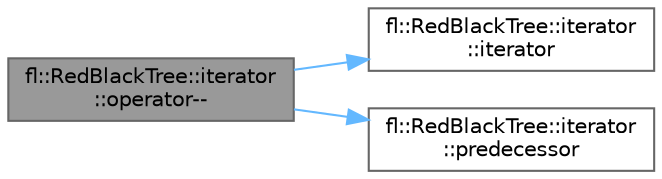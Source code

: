 digraph "fl::RedBlackTree::iterator::operator--"
{
 // INTERACTIVE_SVG=YES
 // LATEX_PDF_SIZE
  bgcolor="transparent";
  edge [fontname=Helvetica,fontsize=10,labelfontname=Helvetica,labelfontsize=10];
  node [fontname=Helvetica,fontsize=10,shape=box,height=0.2,width=0.4];
  rankdir="LR";
  Node1 [id="Node000001",label="fl::RedBlackTree::iterator\l::operator--",height=0.2,width=0.4,color="gray40", fillcolor="grey60", style="filled", fontcolor="black",tooltip=" "];
  Node1 -> Node2 [id="edge1_Node000001_Node000002",color="steelblue1",style="solid",tooltip=" "];
  Node2 [id="Node000002",label="fl::RedBlackTree::iterator\l::iterator",height=0.2,width=0.4,color="grey40", fillcolor="white", style="filled",URL="$de/d4c/classfl_1_1_red_black_tree_1_1iterator_ad9aa0ea9c6a777332e1405a3c70fbf3e.html#ad9aa0ea9c6a777332e1405a3c70fbf3e",tooltip=" "];
  Node1 -> Node3 [id="edge2_Node000001_Node000003",color="steelblue1",style="solid",tooltip=" "];
  Node3 [id="Node000003",label="fl::RedBlackTree::iterator\l::predecessor",height=0.2,width=0.4,color="grey40", fillcolor="white", style="filled",URL="$de/d4c/classfl_1_1_red_black_tree_1_1iterator_ac701d7eaa7148f9b9542701e6e5ab5b6.html#ac701d7eaa7148f9b9542701e6e5ab5b6",tooltip=" "];
}
